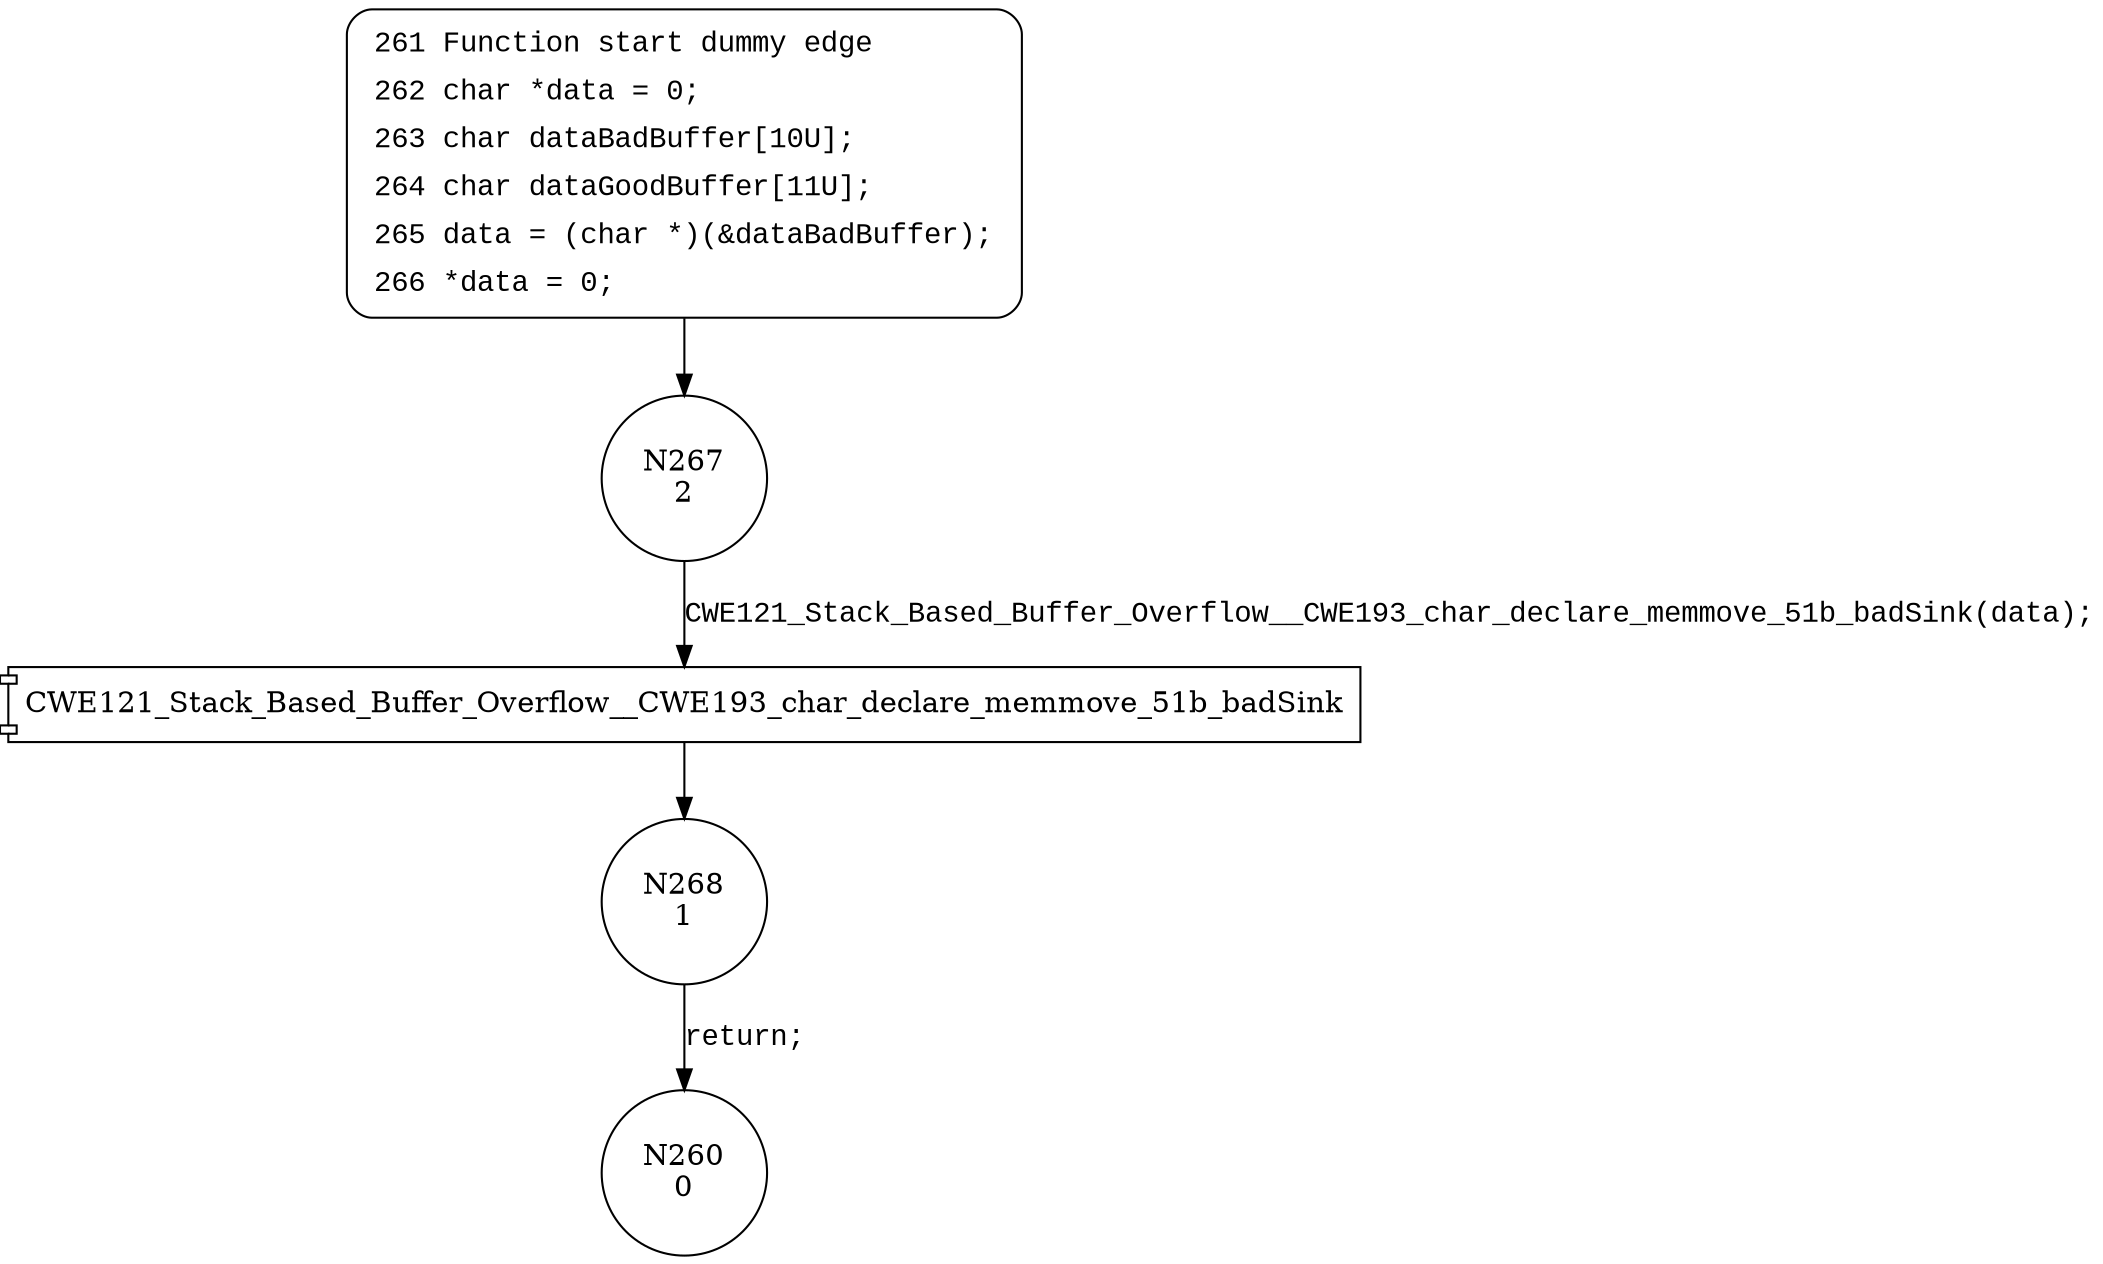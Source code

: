 digraph CWE121_Stack_Based_Buffer_Overflow__CWE193_char_declare_memmove_51_bad {
267 [shape="circle" label="N267\n2"]
268 [shape="circle" label="N268\n1"]
260 [shape="circle" label="N260\n0"]
261 [style="filled,bold" penwidth="1" fillcolor="white" fontname="Courier New" shape="Mrecord" label=<<table border="0" cellborder="0" cellpadding="3" bgcolor="white"><tr><td align="right">261</td><td align="left">Function start dummy edge</td></tr><tr><td align="right">262</td><td align="left">char *data = 0;</td></tr><tr><td align="right">263</td><td align="left">char dataBadBuffer[10U];</td></tr><tr><td align="right">264</td><td align="left">char dataGoodBuffer[11U];</td></tr><tr><td align="right">265</td><td align="left">data = (char *)(&amp;dataBadBuffer);</td></tr><tr><td align="right">266</td><td align="left">*data = 0;</td></tr></table>>]
261 -> 267[label=""]
100028 [shape="component" label="CWE121_Stack_Based_Buffer_Overflow__CWE193_char_declare_memmove_51b_badSink"]
267 -> 100028 [label="CWE121_Stack_Based_Buffer_Overflow__CWE193_char_declare_memmove_51b_badSink(data);" fontname="Courier New"]
100028 -> 268 [label="" fontname="Courier New"]
268 -> 260 [label="return;" fontname="Courier New"]
}